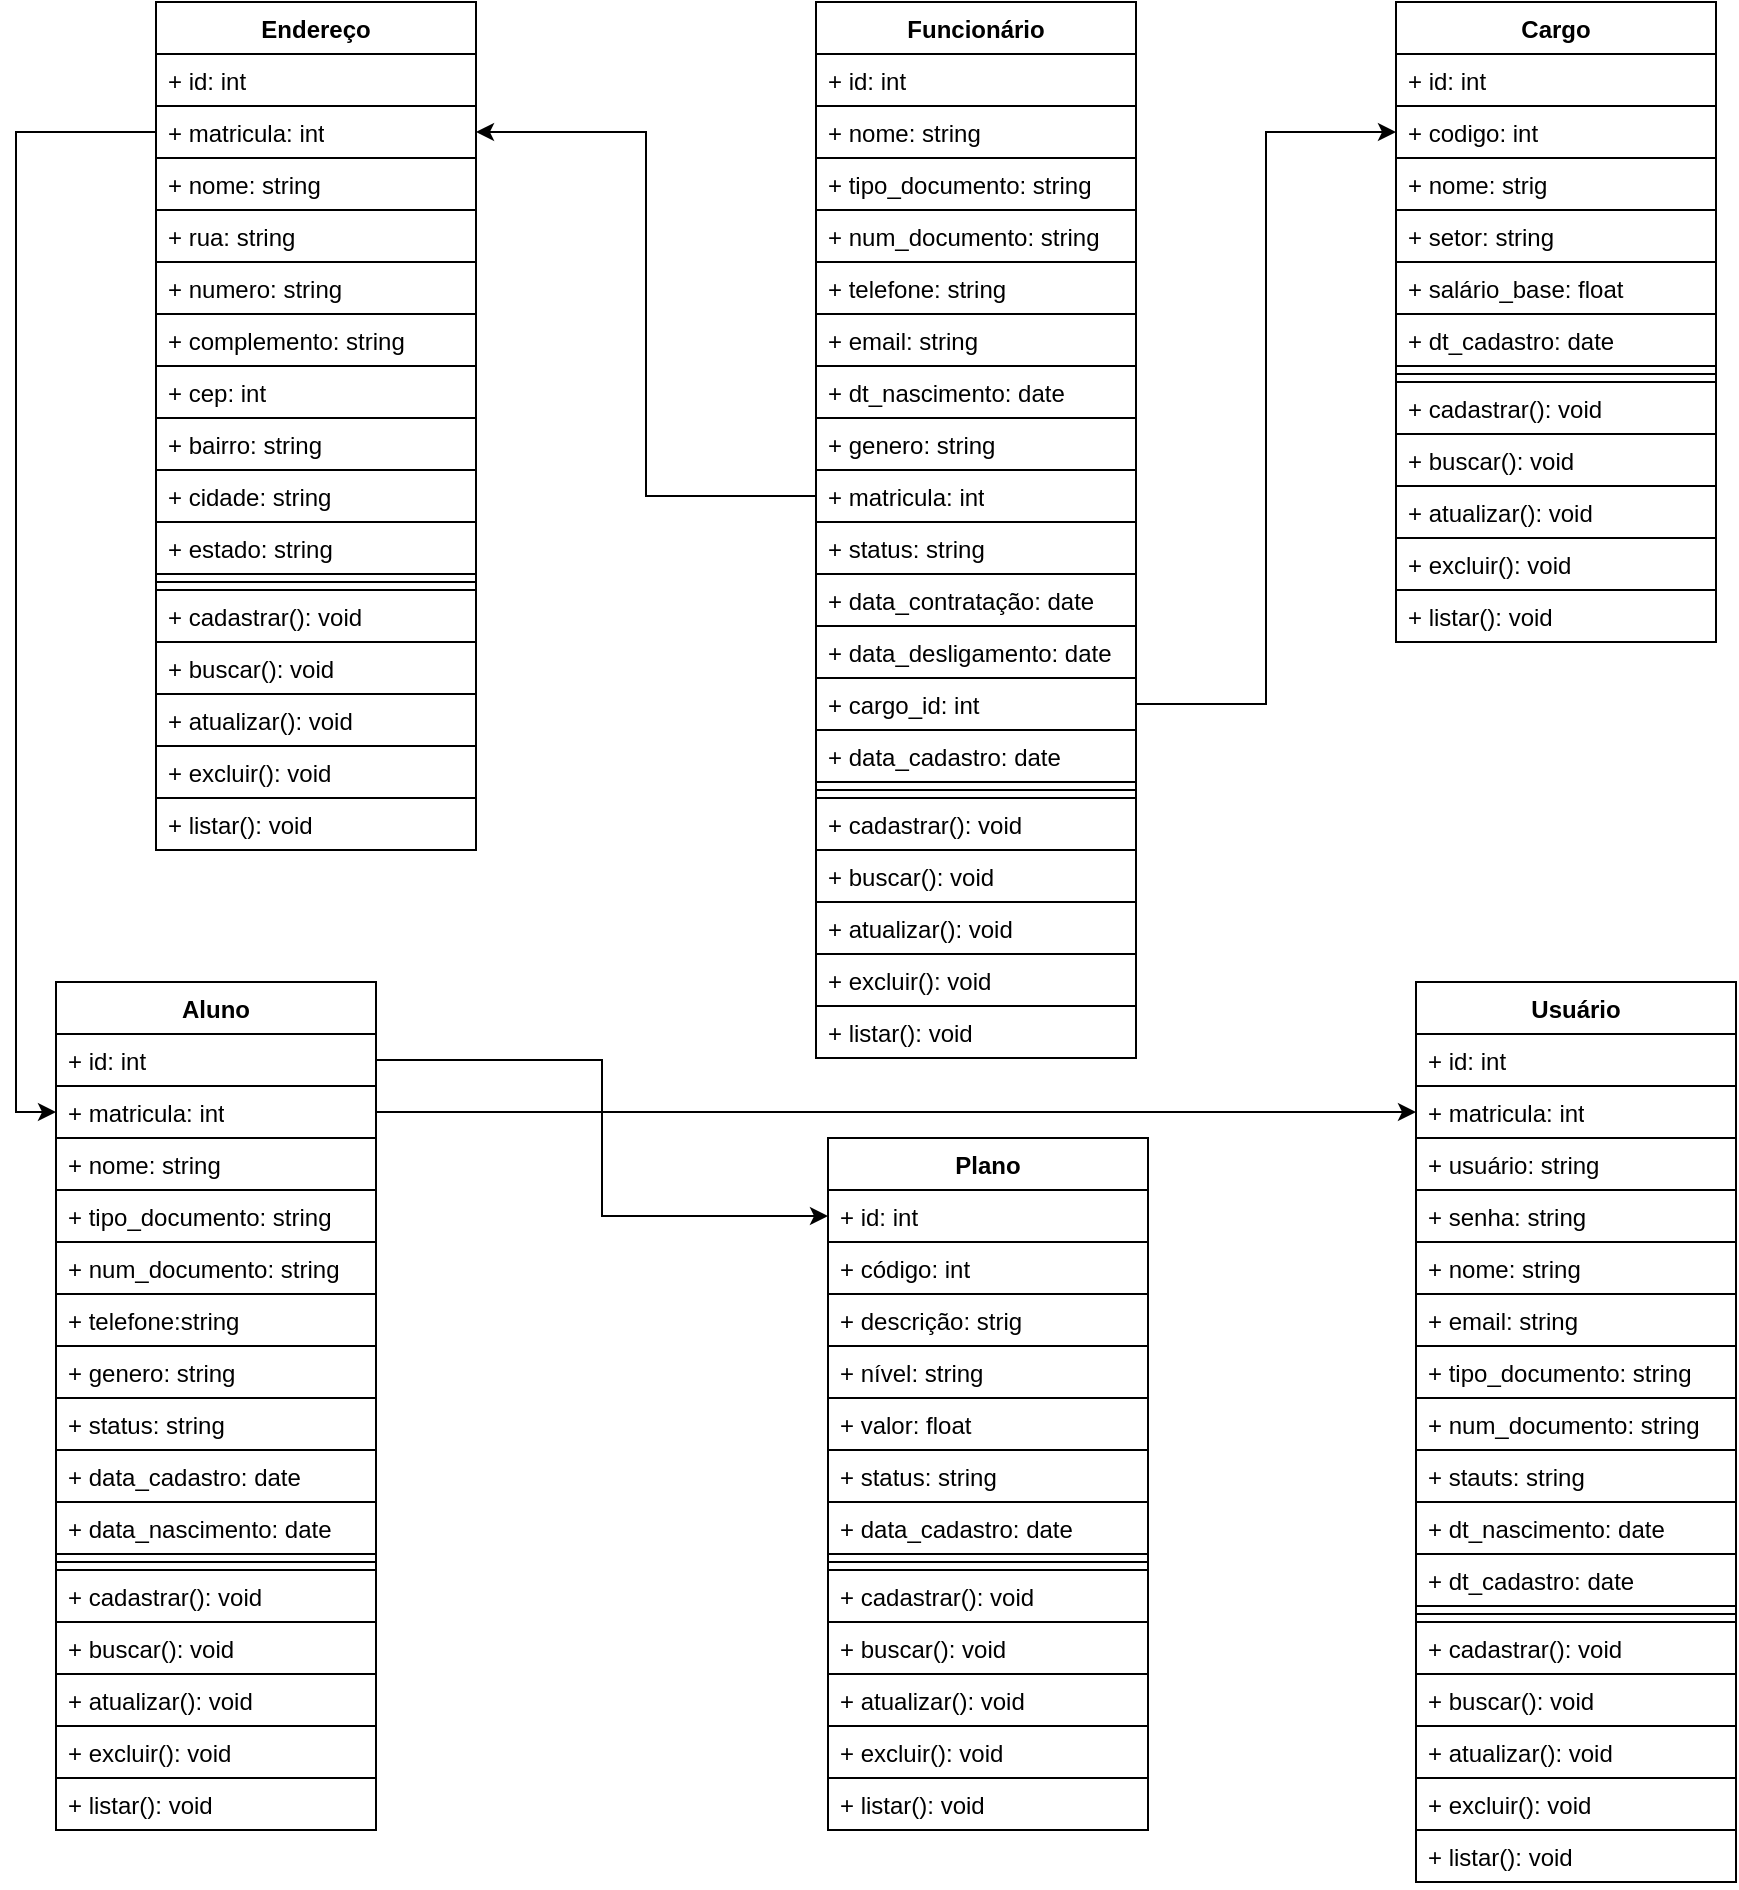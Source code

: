 <mxfile version="22.1.2" type="device">
  <diagram name="Logico_Diagrama_Classes" id="h_EO6lQ4aWM2KNTNnL64">
    <mxGraphModel dx="2166" dy="1335" grid="1" gridSize="10" guides="1" tooltips="1" connect="1" arrows="1" fold="1" page="1" pageScale="1" pageWidth="1169" pageHeight="827" math="0" shadow="0">
      <root>
        <mxCell id="0" />
        <mxCell id="1" parent="0" />
        <mxCell id="narR6OP9KWRPpqz_mRiI-4" value="Aluno" style="swimlane;fontStyle=1;align=center;verticalAlign=top;childLayout=stackLayout;horizontal=1;startSize=26;horizontalStack=0;resizeParent=1;resizeParentMax=0;resizeLast=0;collapsible=1;marginBottom=0;whiteSpace=wrap;html=1;fillColor=#FFFFFF;strokeColor=#000000;fontColor=#000000;" parent="1" vertex="1">
          <mxGeometry x="-1050" y="-310" width="160" height="424" as="geometry">
            <mxRectangle x="40" y="30" width="90" height="30" as="alternateBounds" />
          </mxGeometry>
        </mxCell>
        <mxCell id="narR6OP9KWRPpqz_mRiI-5" value="+ id: int" style="text;strokeColor=#000000;fillColor=#FFFFFF;align=left;verticalAlign=top;spacingLeft=4;spacingRight=4;overflow=hidden;rotatable=0;points=[[0,0.5],[1,0.5]];portConstraint=eastwest;whiteSpace=wrap;html=1;fontColor=#000000;" parent="narR6OP9KWRPpqz_mRiI-4" vertex="1">
          <mxGeometry y="26" width="160" height="26" as="geometry" />
        </mxCell>
        <mxCell id="narR6OP9KWRPpqz_mRiI-6" value="+ matricula: int" style="text;strokeColor=#000000;fillColor=#FFFFFF;align=left;verticalAlign=top;spacingLeft=4;spacingRight=4;overflow=hidden;rotatable=0;points=[[0,0.5],[1,0.5]];portConstraint=eastwest;whiteSpace=wrap;html=1;fontColor=#000000;" parent="narR6OP9KWRPpqz_mRiI-4" vertex="1">
          <mxGeometry y="52" width="160" height="26" as="geometry" />
        </mxCell>
        <mxCell id="lQcT6PL3CS0_jK4PN3qE-7" value="+ nome: string" style="text;strokeColor=#000000;fillColor=#FFFFFF;align=left;verticalAlign=top;spacingLeft=4;spacingRight=4;overflow=hidden;rotatable=0;points=[[0,0.5],[1,0.5]];portConstraint=eastwest;whiteSpace=wrap;html=1;fontColor=#000000;" parent="narR6OP9KWRPpqz_mRiI-4" vertex="1">
          <mxGeometry y="78" width="160" height="26" as="geometry" />
        </mxCell>
        <mxCell id="lQcT6PL3CS0_jK4PN3qE-8" value="+ tipo_documento: string" style="text;strokeColor=#000000;fillColor=#FFFFFF;align=left;verticalAlign=top;spacingLeft=4;spacingRight=4;overflow=hidden;rotatable=0;points=[[0,0.5],[1,0.5]];portConstraint=eastwest;whiteSpace=wrap;html=1;fontColor=#000000;" parent="narR6OP9KWRPpqz_mRiI-4" vertex="1">
          <mxGeometry y="104" width="160" height="26" as="geometry" />
        </mxCell>
        <mxCell id="lQcT6PL3CS0_jK4PN3qE-9" value="+ num_documento: string" style="text;strokeColor=#000000;fillColor=#FFFFFF;align=left;verticalAlign=top;spacingLeft=4;spacingRight=4;overflow=hidden;rotatable=0;points=[[0,0.5],[1,0.5]];portConstraint=eastwest;whiteSpace=wrap;html=1;fontColor=#000000;" parent="narR6OP9KWRPpqz_mRiI-4" vertex="1">
          <mxGeometry y="130" width="160" height="26" as="geometry" />
        </mxCell>
        <mxCell id="narR6OP9KWRPpqz_mRiI-7" value="+ telefone:string" style="text;strokeColor=#000000;fillColor=#FFFFFF;align=left;verticalAlign=top;spacingLeft=4;spacingRight=4;overflow=hidden;rotatable=0;points=[[0,0.5],[1,0.5]];portConstraint=eastwest;whiteSpace=wrap;html=1;fontColor=#000000;" parent="narR6OP9KWRPpqz_mRiI-4" vertex="1">
          <mxGeometry y="156" width="160" height="26" as="geometry" />
        </mxCell>
        <mxCell id="lQcT6PL3CS0_jK4PN3qE-10" value="+ genero: string" style="text;strokeColor=#000000;fillColor=#FFFFFF;align=left;verticalAlign=top;spacingLeft=4;spacingRight=4;overflow=hidden;rotatable=0;points=[[0,0.5],[1,0.5]];portConstraint=eastwest;whiteSpace=wrap;html=1;fontColor=#000000;" parent="narR6OP9KWRPpqz_mRiI-4" vertex="1">
          <mxGeometry y="182" width="160" height="26" as="geometry" />
        </mxCell>
        <mxCell id="lQcT6PL3CS0_jK4PN3qE-11" value="+ status: string" style="text;strokeColor=#000000;fillColor=#FFFFFF;align=left;verticalAlign=top;spacingLeft=4;spacingRight=4;overflow=hidden;rotatable=0;points=[[0,0.5],[1,0.5]];portConstraint=eastwest;whiteSpace=wrap;html=1;fontColor=#000000;" parent="narR6OP9KWRPpqz_mRiI-4" vertex="1">
          <mxGeometry y="208" width="160" height="26" as="geometry" />
        </mxCell>
        <mxCell id="narR6OP9KWRPpqz_mRiI-8" value="+ data_cadastro: date" style="text;strokeColor=#000000;fillColor=#FFFFFF;align=left;verticalAlign=top;spacingLeft=4;spacingRight=4;overflow=hidden;rotatable=0;points=[[0,0.5],[1,0.5]];portConstraint=eastwest;whiteSpace=wrap;html=1;fontColor=#000000;" parent="narR6OP9KWRPpqz_mRiI-4" vertex="1">
          <mxGeometry y="234" width="160" height="26" as="geometry" />
        </mxCell>
        <mxCell id="lQcT6PL3CS0_jK4PN3qE-12" value="+ data_nascimento: date" style="text;strokeColor=#000000;fillColor=#FFFFFF;align=left;verticalAlign=top;spacingLeft=4;spacingRight=4;overflow=hidden;rotatable=0;points=[[0,0.5],[1,0.5]];portConstraint=eastwest;whiteSpace=wrap;html=1;fontColor=#000000;" parent="narR6OP9KWRPpqz_mRiI-4" vertex="1">
          <mxGeometry y="260" width="160" height="26" as="geometry" />
        </mxCell>
        <mxCell id="narR6OP9KWRPpqz_mRiI-11" value="" style="line;strokeWidth=1;fillColor=#FFFFFF;align=left;verticalAlign=middle;spacingTop=-1;spacingLeft=3;spacingRight=3;rotatable=0;labelPosition=right;points=[];portConstraint=eastwest;strokeColor=#000000;fontColor=#000000;" parent="narR6OP9KWRPpqz_mRiI-4" vertex="1">
          <mxGeometry y="286" width="160" height="8" as="geometry" />
        </mxCell>
        <mxCell id="narR6OP9KWRPpqz_mRiI-12" value="+ cadastrar(): void" style="text;strokeColor=#000000;fillColor=#FFFFFF;align=left;verticalAlign=top;spacingLeft=4;spacingRight=4;overflow=hidden;rotatable=0;points=[[0,0.5],[1,0.5]];portConstraint=eastwest;whiteSpace=wrap;html=1;fontColor=#000000;" parent="narR6OP9KWRPpqz_mRiI-4" vertex="1">
          <mxGeometry y="294" width="160" height="26" as="geometry" />
        </mxCell>
        <mxCell id="narR6OP9KWRPpqz_mRiI-13" value="+ buscar(): void" style="text;strokeColor=#000000;fillColor=#FFFFFF;align=left;verticalAlign=top;spacingLeft=4;spacingRight=4;overflow=hidden;rotatable=0;points=[[0,0.5],[1,0.5]];portConstraint=eastwest;whiteSpace=wrap;html=1;fontColor=#000000;" parent="narR6OP9KWRPpqz_mRiI-4" vertex="1">
          <mxGeometry y="320" width="160" height="26" as="geometry" />
        </mxCell>
        <mxCell id="narR6OP9KWRPpqz_mRiI-14" value="+ atualizar(): void" style="text;strokeColor=#000000;fillColor=#FFFFFF;align=left;verticalAlign=top;spacingLeft=4;spacingRight=4;overflow=hidden;rotatable=0;points=[[0,0.5],[1,0.5]];portConstraint=eastwest;whiteSpace=wrap;html=1;fontColor=#000000;" parent="narR6OP9KWRPpqz_mRiI-4" vertex="1">
          <mxGeometry y="346" width="160" height="26" as="geometry" />
        </mxCell>
        <mxCell id="narR6OP9KWRPpqz_mRiI-15" value="+ excluir(): void" style="text;strokeColor=#000000;fillColor=#FFFFFF;align=left;verticalAlign=top;spacingLeft=4;spacingRight=4;overflow=hidden;rotatable=0;points=[[0,0.5],[1,0.5]];portConstraint=eastwest;whiteSpace=wrap;html=1;fontColor=#000000;" parent="narR6OP9KWRPpqz_mRiI-4" vertex="1">
          <mxGeometry y="372" width="160" height="26" as="geometry" />
        </mxCell>
        <mxCell id="narR6OP9KWRPpqz_mRiI-16" value="+ listar(): void" style="text;strokeColor=#000000;fillColor=#FFFFFF;align=left;verticalAlign=top;spacingLeft=4;spacingRight=4;overflow=hidden;rotatable=0;points=[[0,0.5],[1,0.5]];portConstraint=eastwest;whiteSpace=wrap;html=1;fontColor=#000000;" parent="narR6OP9KWRPpqz_mRiI-4" vertex="1">
          <mxGeometry y="398" width="160" height="26" as="geometry" />
        </mxCell>
        <mxCell id="narR6OP9KWRPpqz_mRiI-17" value="Funcionário" style="swimlane;fontStyle=1;align=center;verticalAlign=top;childLayout=stackLayout;horizontal=1;startSize=26;horizontalStack=0;resizeParent=1;resizeParentMax=0;resizeLast=0;collapsible=1;marginBottom=0;whiteSpace=wrap;html=1;fillColor=#FFFFFF;strokeColor=#000000;fontColor=#000000;" parent="1" vertex="1">
          <mxGeometry x="-670" y="-800" width="160" height="528" as="geometry">
            <mxRectangle x="40" y="30" width="90" height="30" as="alternateBounds" />
          </mxGeometry>
        </mxCell>
        <mxCell id="narR6OP9KWRPpqz_mRiI-18" value="+ id: int" style="text;strokeColor=#000000;fillColor=#FFFFFF;align=left;verticalAlign=top;spacingLeft=4;spacingRight=4;overflow=hidden;rotatable=0;points=[[0,0.5],[1,0.5]];portConstraint=eastwest;whiteSpace=wrap;html=1;fontColor=#000000;" parent="narR6OP9KWRPpqz_mRiI-17" vertex="1">
          <mxGeometry y="26" width="160" height="26" as="geometry" />
        </mxCell>
        <mxCell id="lQcT6PL3CS0_jK4PN3qE-15" value="+ nome: string" style="text;strokeColor=#000000;fillColor=#FFFFFF;align=left;verticalAlign=top;spacingLeft=4;spacingRight=4;overflow=hidden;rotatable=0;points=[[0,0.5],[1,0.5]];portConstraint=eastwest;whiteSpace=wrap;html=1;fontColor=#000000;" parent="narR6OP9KWRPpqz_mRiI-17" vertex="1">
          <mxGeometry y="52" width="160" height="26" as="geometry" />
        </mxCell>
        <mxCell id="lQcT6PL3CS0_jK4PN3qE-17" value="+ tipo_documento: string" style="text;strokeColor=#000000;fillColor=#FFFFFF;align=left;verticalAlign=top;spacingLeft=4;spacingRight=4;overflow=hidden;rotatable=0;points=[[0,0.5],[1,0.5]];portConstraint=eastwest;whiteSpace=wrap;html=1;fontColor=#000000;" parent="narR6OP9KWRPpqz_mRiI-17" vertex="1">
          <mxGeometry y="78" width="160" height="26" as="geometry" />
        </mxCell>
        <mxCell id="lQcT6PL3CS0_jK4PN3qE-18" value="+ num_documento: string" style="text;strokeColor=#000000;fillColor=#FFFFFF;align=left;verticalAlign=top;spacingLeft=4;spacingRight=4;overflow=hidden;rotatable=0;points=[[0,0.5],[1,0.5]];portConstraint=eastwest;whiteSpace=wrap;html=1;fontColor=#000000;" parent="narR6OP9KWRPpqz_mRiI-17" vertex="1">
          <mxGeometry y="104" width="160" height="26" as="geometry" />
        </mxCell>
        <mxCell id="lQcT6PL3CS0_jK4PN3qE-16" value="+ telefone: string" style="text;strokeColor=#000000;fillColor=#FFFFFF;align=left;verticalAlign=top;spacingLeft=4;spacingRight=4;overflow=hidden;rotatable=0;points=[[0,0.5],[1,0.5]];portConstraint=eastwest;whiteSpace=wrap;html=1;fontColor=#000000;" parent="narR6OP9KWRPpqz_mRiI-17" vertex="1">
          <mxGeometry y="130" width="160" height="26" as="geometry" />
        </mxCell>
        <mxCell id="lQcT6PL3CS0_jK4PN3qE-19" value="+ email: string" style="text;strokeColor=#000000;fillColor=#FFFFFF;align=left;verticalAlign=top;spacingLeft=4;spacingRight=4;overflow=hidden;rotatable=0;points=[[0,0.5],[1,0.5]];portConstraint=eastwest;whiteSpace=wrap;html=1;fontColor=#000000;" parent="narR6OP9KWRPpqz_mRiI-17" vertex="1">
          <mxGeometry y="156" width="160" height="26" as="geometry" />
        </mxCell>
        <mxCell id="lQcT6PL3CS0_jK4PN3qE-20" value="+ dt_nascimento: date" style="text;strokeColor=#000000;fillColor=#FFFFFF;align=left;verticalAlign=top;spacingLeft=4;spacingRight=4;overflow=hidden;rotatable=0;points=[[0,0.5],[1,0.5]];portConstraint=eastwest;whiteSpace=wrap;html=1;fontColor=#000000;" parent="narR6OP9KWRPpqz_mRiI-17" vertex="1">
          <mxGeometry y="182" width="160" height="26" as="geometry" />
        </mxCell>
        <mxCell id="narR6OP9KWRPpqz_mRiI-19" value="+ genero: string" style="text;strokeColor=#000000;fillColor=#FFFFFF;align=left;verticalAlign=top;spacingLeft=4;spacingRight=4;overflow=hidden;rotatable=0;points=[[0,0.5],[1,0.5]];portConstraint=eastwest;whiteSpace=wrap;html=1;fontColor=#000000;" parent="narR6OP9KWRPpqz_mRiI-17" vertex="1">
          <mxGeometry y="208" width="160" height="26" as="geometry" />
        </mxCell>
        <mxCell id="lQcT6PL3CS0_jK4PN3qE-21" value="+ matricula: int" style="text;strokeColor=#000000;fillColor=#FFFFFF;align=left;verticalAlign=top;spacingLeft=4;spacingRight=4;overflow=hidden;rotatable=0;points=[[0,0.5],[1,0.5]];portConstraint=eastwest;whiteSpace=wrap;html=1;fontColor=#000000;" parent="narR6OP9KWRPpqz_mRiI-17" vertex="1">
          <mxGeometry y="234" width="160" height="26" as="geometry" />
        </mxCell>
        <mxCell id="narR6OP9KWRPpqz_mRiI-20" value="+ status: string" style="text;strokeColor=#000000;fillColor=#FFFFFF;align=left;verticalAlign=top;spacingLeft=4;spacingRight=4;overflow=hidden;rotatable=0;points=[[0,0.5],[1,0.5]];portConstraint=eastwest;whiteSpace=wrap;html=1;fontColor=#000000;" parent="narR6OP9KWRPpqz_mRiI-17" vertex="1">
          <mxGeometry y="260" width="160" height="26" as="geometry" />
        </mxCell>
        <mxCell id="narR6OP9KWRPpqz_mRiI-21" value="+ data_contratação: date" style="text;strokeColor=#000000;fillColor=#FFFFFF;align=left;verticalAlign=top;spacingLeft=4;spacingRight=4;overflow=hidden;rotatable=0;points=[[0,0.5],[1,0.5]];portConstraint=eastwest;whiteSpace=wrap;html=1;fontColor=#000000;" parent="narR6OP9KWRPpqz_mRiI-17" vertex="1">
          <mxGeometry y="286" width="160" height="26" as="geometry" />
        </mxCell>
        <mxCell id="narR6OP9KWRPpqz_mRiI-22" value="+ data_desligamento: date" style="text;strokeColor=#000000;fillColor=#FFFFFF;align=left;verticalAlign=top;spacingLeft=4;spacingRight=4;overflow=hidden;rotatable=0;points=[[0,0.5],[1,0.5]];portConstraint=eastwest;whiteSpace=wrap;html=1;fontColor=#000000;" parent="narR6OP9KWRPpqz_mRiI-17" vertex="1">
          <mxGeometry y="312" width="160" height="26" as="geometry" />
        </mxCell>
        <mxCell id="lQcT6PL3CS0_jK4PN3qE-22" value="+ cargo_id: int" style="text;strokeColor=#000000;fillColor=#FFFFFF;align=left;verticalAlign=top;spacingLeft=4;spacingRight=4;overflow=hidden;rotatable=0;points=[[0,0.5],[1,0.5]];portConstraint=eastwest;whiteSpace=wrap;html=1;fontColor=#000000;" parent="narR6OP9KWRPpqz_mRiI-17" vertex="1">
          <mxGeometry y="338" width="160" height="26" as="geometry" />
        </mxCell>
        <mxCell id="narR6OP9KWRPpqz_mRiI-23" value="+ data_cadastro: date" style="text;strokeColor=#000000;fillColor=#FFFFFF;align=left;verticalAlign=top;spacingLeft=4;spacingRight=4;overflow=hidden;rotatable=0;points=[[0,0.5],[1,0.5]];portConstraint=eastwest;whiteSpace=wrap;html=1;fontColor=#000000;" parent="narR6OP9KWRPpqz_mRiI-17" vertex="1">
          <mxGeometry y="364" width="160" height="26" as="geometry" />
        </mxCell>
        <mxCell id="narR6OP9KWRPpqz_mRiI-24" value="" style="line;strokeWidth=1;fillColor=#FFFFFF;align=left;verticalAlign=middle;spacingTop=-1;spacingLeft=3;spacingRight=3;rotatable=0;labelPosition=right;points=[];portConstraint=eastwest;strokeColor=#000000;fontColor=#000000;" parent="narR6OP9KWRPpqz_mRiI-17" vertex="1">
          <mxGeometry y="390" width="160" height="8" as="geometry" />
        </mxCell>
        <mxCell id="narR6OP9KWRPpqz_mRiI-25" value="+ cadastrar(): void" style="text;strokeColor=#000000;fillColor=#FFFFFF;align=left;verticalAlign=top;spacingLeft=4;spacingRight=4;overflow=hidden;rotatable=0;points=[[0,0.5],[1,0.5]];portConstraint=eastwest;whiteSpace=wrap;html=1;fontColor=#000000;" parent="narR6OP9KWRPpqz_mRiI-17" vertex="1">
          <mxGeometry y="398" width="160" height="26" as="geometry" />
        </mxCell>
        <mxCell id="narR6OP9KWRPpqz_mRiI-26" value="+ buscar(): void" style="text;strokeColor=#000000;fillColor=#FFFFFF;align=left;verticalAlign=top;spacingLeft=4;spacingRight=4;overflow=hidden;rotatable=0;points=[[0,0.5],[1,0.5]];portConstraint=eastwest;whiteSpace=wrap;html=1;fontColor=#000000;" parent="narR6OP9KWRPpqz_mRiI-17" vertex="1">
          <mxGeometry y="424" width="160" height="26" as="geometry" />
        </mxCell>
        <mxCell id="narR6OP9KWRPpqz_mRiI-27" value="+ atualizar(): void" style="text;strokeColor=#000000;fillColor=#FFFFFF;align=left;verticalAlign=top;spacingLeft=4;spacingRight=4;overflow=hidden;rotatable=0;points=[[0,0.5],[1,0.5]];portConstraint=eastwest;whiteSpace=wrap;html=1;fontColor=#000000;" parent="narR6OP9KWRPpqz_mRiI-17" vertex="1">
          <mxGeometry y="450" width="160" height="26" as="geometry" />
        </mxCell>
        <mxCell id="narR6OP9KWRPpqz_mRiI-28" value="+ excluir(): void" style="text;strokeColor=#000000;fillColor=#FFFFFF;align=left;verticalAlign=top;spacingLeft=4;spacingRight=4;overflow=hidden;rotatable=0;points=[[0,0.5],[1,0.5]];portConstraint=eastwest;whiteSpace=wrap;html=1;fontColor=#000000;" parent="narR6OP9KWRPpqz_mRiI-17" vertex="1">
          <mxGeometry y="476" width="160" height="26" as="geometry" />
        </mxCell>
        <mxCell id="narR6OP9KWRPpqz_mRiI-29" value="+ listar(): void" style="text;strokeColor=#000000;fillColor=#FFFFFF;align=left;verticalAlign=top;spacingLeft=4;spacingRight=4;overflow=hidden;rotatable=0;points=[[0,0.5],[1,0.5]];portConstraint=eastwest;whiteSpace=wrap;html=1;fontColor=#000000;" parent="narR6OP9KWRPpqz_mRiI-17" vertex="1">
          <mxGeometry y="502" width="160" height="26" as="geometry" />
        </mxCell>
        <mxCell id="narR6OP9KWRPpqz_mRiI-30" value="Usuário" style="swimlane;fontStyle=1;align=center;verticalAlign=top;childLayout=stackLayout;horizontal=1;startSize=26;horizontalStack=0;resizeParent=1;resizeParentMax=0;resizeLast=0;collapsible=1;marginBottom=0;whiteSpace=wrap;html=1;fillColor=#FFFFFF;strokeColor=#000000;fontColor=#000000;" parent="1" vertex="1">
          <mxGeometry x="-370" y="-310" width="160" height="450" as="geometry">
            <mxRectangle x="40" y="30" width="90" height="30" as="alternateBounds" />
          </mxGeometry>
        </mxCell>
        <mxCell id="narR6OP9KWRPpqz_mRiI-31" value="+ id: int" style="text;strokeColor=#000000;fillColor=#FFFFFF;align=left;verticalAlign=top;spacingLeft=4;spacingRight=4;overflow=hidden;rotatable=0;points=[[0,0.5],[1,0.5]];portConstraint=eastwest;whiteSpace=wrap;html=1;fontColor=#000000;" parent="narR6OP9KWRPpqz_mRiI-30" vertex="1">
          <mxGeometry y="26" width="160" height="26" as="geometry" />
        </mxCell>
        <mxCell id="lQcT6PL3CS0_jK4PN3qE-23" value="+ matricula: int" style="text;strokeColor=#000000;fillColor=#FFFFFF;align=left;verticalAlign=top;spacingLeft=4;spacingRight=4;overflow=hidden;rotatable=0;points=[[0,0.5],[1,0.5]];portConstraint=eastwest;whiteSpace=wrap;html=1;fontColor=#000000;" parent="narR6OP9KWRPpqz_mRiI-30" vertex="1">
          <mxGeometry y="52" width="160" height="26" as="geometry" />
        </mxCell>
        <mxCell id="narR6OP9KWRPpqz_mRiI-32" value="+ usuário: string" style="text;strokeColor=#000000;fillColor=#FFFFFF;align=left;verticalAlign=top;spacingLeft=4;spacingRight=4;overflow=hidden;rotatable=0;points=[[0,0.5],[1,0.5]];portConstraint=eastwest;whiteSpace=wrap;html=1;fontColor=#000000;" parent="narR6OP9KWRPpqz_mRiI-30" vertex="1">
          <mxGeometry y="78" width="160" height="26" as="geometry" />
        </mxCell>
        <mxCell id="narR6OP9KWRPpqz_mRiI-33" value="+ senha: string" style="text;strokeColor=#000000;fillColor=#FFFFFF;align=left;verticalAlign=top;spacingLeft=4;spacingRight=4;overflow=hidden;rotatable=0;points=[[0,0.5],[1,0.5]];portConstraint=eastwest;whiteSpace=wrap;html=1;fontColor=#000000;" parent="narR6OP9KWRPpqz_mRiI-30" vertex="1">
          <mxGeometry y="104" width="160" height="26" as="geometry" />
        </mxCell>
        <mxCell id="lQcT6PL3CS0_jK4PN3qE-24" value="+ nome: string" style="text;strokeColor=#000000;fillColor=#FFFFFF;align=left;verticalAlign=top;spacingLeft=4;spacingRight=4;overflow=hidden;rotatable=0;points=[[0,0.5],[1,0.5]];portConstraint=eastwest;whiteSpace=wrap;html=1;fontColor=#000000;" parent="narR6OP9KWRPpqz_mRiI-30" vertex="1">
          <mxGeometry y="130" width="160" height="26" as="geometry" />
        </mxCell>
        <mxCell id="narR6OP9KWRPpqz_mRiI-34" value="+ email: string" style="text;strokeColor=#000000;fillColor=#FFFFFF;align=left;verticalAlign=top;spacingLeft=4;spacingRight=4;overflow=hidden;rotatable=0;points=[[0,0.5],[1,0.5]];portConstraint=eastwest;whiteSpace=wrap;html=1;fontColor=#000000;" parent="narR6OP9KWRPpqz_mRiI-30" vertex="1">
          <mxGeometry y="156" width="160" height="26" as="geometry" />
        </mxCell>
        <mxCell id="lQcT6PL3CS0_jK4PN3qE-26" value="+ tipo_documento: string" style="text;strokeColor=#000000;fillColor=#FFFFFF;align=left;verticalAlign=top;spacingLeft=4;spacingRight=4;overflow=hidden;rotatable=0;points=[[0,0.5],[1,0.5]];portConstraint=eastwest;whiteSpace=wrap;html=1;fontColor=#000000;" parent="narR6OP9KWRPpqz_mRiI-30" vertex="1">
          <mxGeometry y="182" width="160" height="26" as="geometry" />
        </mxCell>
        <mxCell id="lQcT6PL3CS0_jK4PN3qE-25" value="+ num_documento: string" style="text;strokeColor=#000000;fillColor=#FFFFFF;align=left;verticalAlign=top;spacingLeft=4;spacingRight=4;overflow=hidden;rotatable=0;points=[[0,0.5],[1,0.5]];portConstraint=eastwest;whiteSpace=wrap;html=1;fontColor=#000000;" parent="narR6OP9KWRPpqz_mRiI-30" vertex="1">
          <mxGeometry y="208" width="160" height="26" as="geometry" />
        </mxCell>
        <mxCell id="narR6OP9KWRPpqz_mRiI-35" value="+ stauts: string" style="text;strokeColor=#000000;fillColor=#FFFFFF;align=left;verticalAlign=top;spacingLeft=4;spacingRight=4;overflow=hidden;rotatable=0;points=[[0,0.5],[1,0.5]];portConstraint=eastwest;whiteSpace=wrap;html=1;fontColor=#000000;" parent="narR6OP9KWRPpqz_mRiI-30" vertex="1">
          <mxGeometry y="234" width="160" height="26" as="geometry" />
        </mxCell>
        <mxCell id="narR6OP9KWRPpqz_mRiI-36" value="+ dt_nascimento: date" style="text;strokeColor=#000000;fillColor=#FFFFFF;align=left;verticalAlign=top;spacingLeft=4;spacingRight=4;overflow=hidden;rotatable=0;points=[[0,0.5],[1,0.5]];portConstraint=eastwest;whiteSpace=wrap;html=1;fontColor=#000000;" parent="narR6OP9KWRPpqz_mRiI-30" vertex="1">
          <mxGeometry y="260" width="160" height="26" as="geometry" />
        </mxCell>
        <mxCell id="lQcT6PL3CS0_jK4PN3qE-27" value="+ dt_cadastro: date" style="text;strokeColor=#000000;fillColor=#FFFFFF;align=left;verticalAlign=top;spacingLeft=4;spacingRight=4;overflow=hidden;rotatable=0;points=[[0,0.5],[1,0.5]];portConstraint=eastwest;whiteSpace=wrap;html=1;fontColor=#000000;" parent="narR6OP9KWRPpqz_mRiI-30" vertex="1">
          <mxGeometry y="286" width="160" height="26" as="geometry" />
        </mxCell>
        <mxCell id="narR6OP9KWRPpqz_mRiI-37" value="" style="line;strokeWidth=1;fillColor=#FFFFFF;align=left;verticalAlign=middle;spacingTop=-1;spacingLeft=3;spacingRight=3;rotatable=0;labelPosition=right;points=[];portConstraint=eastwest;strokeColor=#000000;fontColor=#000000;" parent="narR6OP9KWRPpqz_mRiI-30" vertex="1">
          <mxGeometry y="312" width="160" height="8" as="geometry" />
        </mxCell>
        <mxCell id="narR6OP9KWRPpqz_mRiI-38" value="+ cadastrar(): void" style="text;strokeColor=#000000;fillColor=#FFFFFF;align=left;verticalAlign=top;spacingLeft=4;spacingRight=4;overflow=hidden;rotatable=0;points=[[0,0.5],[1,0.5]];portConstraint=eastwest;whiteSpace=wrap;html=1;fontColor=#000000;" parent="narR6OP9KWRPpqz_mRiI-30" vertex="1">
          <mxGeometry y="320" width="160" height="26" as="geometry" />
        </mxCell>
        <mxCell id="narR6OP9KWRPpqz_mRiI-39" value="+ buscar(): void" style="text;strokeColor=#000000;fillColor=#FFFFFF;align=left;verticalAlign=top;spacingLeft=4;spacingRight=4;overflow=hidden;rotatable=0;points=[[0,0.5],[1,0.5]];portConstraint=eastwest;whiteSpace=wrap;html=1;fontColor=#000000;" parent="narR6OP9KWRPpqz_mRiI-30" vertex="1">
          <mxGeometry y="346" width="160" height="26" as="geometry" />
        </mxCell>
        <mxCell id="narR6OP9KWRPpqz_mRiI-40" value="+ atualizar(): void" style="text;strokeColor=#000000;fillColor=#FFFFFF;align=left;verticalAlign=top;spacingLeft=4;spacingRight=4;overflow=hidden;rotatable=0;points=[[0,0.5],[1,0.5]];portConstraint=eastwest;whiteSpace=wrap;html=1;fontColor=#000000;" parent="narR6OP9KWRPpqz_mRiI-30" vertex="1">
          <mxGeometry y="372" width="160" height="26" as="geometry" />
        </mxCell>
        <mxCell id="narR6OP9KWRPpqz_mRiI-41" value="+ excluir(): void" style="text;strokeColor=#000000;fillColor=#FFFFFF;align=left;verticalAlign=top;spacingLeft=4;spacingRight=4;overflow=hidden;rotatable=0;points=[[0,0.5],[1,0.5]];portConstraint=eastwest;whiteSpace=wrap;html=1;fontColor=#000000;" parent="narR6OP9KWRPpqz_mRiI-30" vertex="1">
          <mxGeometry y="398" width="160" height="26" as="geometry" />
        </mxCell>
        <mxCell id="narR6OP9KWRPpqz_mRiI-42" value="+ listar(): void" style="text;strokeColor=#000000;fillColor=#FFFFFF;align=left;verticalAlign=top;spacingLeft=4;spacingRight=4;overflow=hidden;rotatable=0;points=[[0,0.5],[1,0.5]];portConstraint=eastwest;whiteSpace=wrap;html=1;fontColor=#000000;" parent="narR6OP9KWRPpqz_mRiI-30" vertex="1">
          <mxGeometry y="424" width="160" height="26" as="geometry" />
        </mxCell>
        <mxCell id="narR6OP9KWRPpqz_mRiI-43" value="Cargo" style="swimlane;fontStyle=1;align=center;verticalAlign=top;childLayout=stackLayout;horizontal=1;startSize=26;horizontalStack=0;resizeParent=1;resizeParentMax=0;resizeLast=0;collapsible=1;marginBottom=0;whiteSpace=wrap;html=1;fillColor=#FFFFFF;strokeColor=#000000;fontColor=#000000;" parent="1" vertex="1">
          <mxGeometry x="-380" y="-800" width="160" height="320" as="geometry">
            <mxRectangle x="40" y="30" width="90" height="30" as="alternateBounds" />
          </mxGeometry>
        </mxCell>
        <mxCell id="narR6OP9KWRPpqz_mRiI-44" value="+ id: int" style="text;strokeColor=#000000;fillColor=#FFFFFF;align=left;verticalAlign=top;spacingLeft=4;spacingRight=4;overflow=hidden;rotatable=0;points=[[0,0.5],[1,0.5]];portConstraint=eastwest;whiteSpace=wrap;html=1;fontColor=#000000;" parent="narR6OP9KWRPpqz_mRiI-43" vertex="1">
          <mxGeometry y="26" width="160" height="26" as="geometry" />
        </mxCell>
        <mxCell id="narR6OP9KWRPpqz_mRiI-45" value="+ codigo: int" style="text;strokeColor=#000000;fillColor=#FFFFFF;align=left;verticalAlign=top;spacingLeft=4;spacingRight=4;overflow=hidden;rotatable=0;points=[[0,0.5],[1,0.5]];portConstraint=eastwest;whiteSpace=wrap;html=1;fontColor=#000000;" parent="narR6OP9KWRPpqz_mRiI-43" vertex="1">
          <mxGeometry y="52" width="160" height="26" as="geometry" />
        </mxCell>
        <mxCell id="narR6OP9KWRPpqz_mRiI-46" value="+ nome: strig" style="text;strokeColor=#000000;fillColor=#FFFFFF;align=left;verticalAlign=top;spacingLeft=4;spacingRight=4;overflow=hidden;rotatable=0;points=[[0,0.5],[1,0.5]];portConstraint=eastwest;whiteSpace=wrap;html=1;fontColor=#000000;" parent="narR6OP9KWRPpqz_mRiI-43" vertex="1">
          <mxGeometry y="78" width="160" height="26" as="geometry" />
        </mxCell>
        <mxCell id="narR6OP9KWRPpqz_mRiI-47" value="+ setor: string" style="text;strokeColor=#000000;fillColor=#FFFFFF;align=left;verticalAlign=top;spacingLeft=4;spacingRight=4;overflow=hidden;rotatable=0;points=[[0,0.5],[1,0.5]];portConstraint=eastwest;whiteSpace=wrap;html=1;fontColor=#000000;" parent="narR6OP9KWRPpqz_mRiI-43" vertex="1">
          <mxGeometry y="104" width="160" height="26" as="geometry" />
        </mxCell>
        <mxCell id="narR6OP9KWRPpqz_mRiI-48" value="+ salário_base: float" style="text;strokeColor=#000000;fillColor=#FFFFFF;align=left;verticalAlign=top;spacingLeft=4;spacingRight=4;overflow=hidden;rotatable=0;points=[[0,0.5],[1,0.5]];portConstraint=eastwest;whiteSpace=wrap;html=1;fontColor=#000000;" parent="narR6OP9KWRPpqz_mRiI-43" vertex="1">
          <mxGeometry y="130" width="160" height="26" as="geometry" />
        </mxCell>
        <mxCell id="narR6OP9KWRPpqz_mRiI-49" value="+ dt_cadastro: date" style="text;strokeColor=#000000;fillColor=#FFFFFF;align=left;verticalAlign=top;spacingLeft=4;spacingRight=4;overflow=hidden;rotatable=0;points=[[0,0.5],[1,0.5]];portConstraint=eastwest;whiteSpace=wrap;html=1;fontColor=#000000;" parent="narR6OP9KWRPpqz_mRiI-43" vertex="1">
          <mxGeometry y="156" width="160" height="26" as="geometry" />
        </mxCell>
        <mxCell id="narR6OP9KWRPpqz_mRiI-50" value="" style="line;strokeWidth=1;fillColor=#FFFFFF;align=left;verticalAlign=middle;spacingTop=-1;spacingLeft=3;spacingRight=3;rotatable=0;labelPosition=right;points=[];portConstraint=eastwest;strokeColor=#000000;fontColor=#000000;" parent="narR6OP9KWRPpqz_mRiI-43" vertex="1">
          <mxGeometry y="182" width="160" height="8" as="geometry" />
        </mxCell>
        <mxCell id="narR6OP9KWRPpqz_mRiI-51" value="+ cadastrar(): void" style="text;strokeColor=#000000;fillColor=#FFFFFF;align=left;verticalAlign=top;spacingLeft=4;spacingRight=4;overflow=hidden;rotatable=0;points=[[0,0.5],[1,0.5]];portConstraint=eastwest;whiteSpace=wrap;html=1;fontColor=#000000;" parent="narR6OP9KWRPpqz_mRiI-43" vertex="1">
          <mxGeometry y="190" width="160" height="26" as="geometry" />
        </mxCell>
        <mxCell id="narR6OP9KWRPpqz_mRiI-52" value="+ buscar(): void" style="text;strokeColor=#000000;fillColor=#FFFFFF;align=left;verticalAlign=top;spacingLeft=4;spacingRight=4;overflow=hidden;rotatable=0;points=[[0,0.5],[1,0.5]];portConstraint=eastwest;whiteSpace=wrap;html=1;fontColor=#000000;" parent="narR6OP9KWRPpqz_mRiI-43" vertex="1">
          <mxGeometry y="216" width="160" height="26" as="geometry" />
        </mxCell>
        <mxCell id="narR6OP9KWRPpqz_mRiI-53" value="+ atualizar(): void" style="text;strokeColor=#000000;fillColor=#FFFFFF;align=left;verticalAlign=top;spacingLeft=4;spacingRight=4;overflow=hidden;rotatable=0;points=[[0,0.5],[1,0.5]];portConstraint=eastwest;whiteSpace=wrap;html=1;fontColor=#000000;" parent="narR6OP9KWRPpqz_mRiI-43" vertex="1">
          <mxGeometry y="242" width="160" height="26" as="geometry" />
        </mxCell>
        <mxCell id="narR6OP9KWRPpqz_mRiI-54" value="+ excluir(): void" style="text;strokeColor=#000000;fillColor=#FFFFFF;align=left;verticalAlign=top;spacingLeft=4;spacingRight=4;overflow=hidden;rotatable=0;points=[[0,0.5],[1,0.5]];portConstraint=eastwest;whiteSpace=wrap;html=1;fontColor=#000000;" parent="narR6OP9KWRPpqz_mRiI-43" vertex="1">
          <mxGeometry y="268" width="160" height="26" as="geometry" />
        </mxCell>
        <mxCell id="narR6OP9KWRPpqz_mRiI-55" value="+ listar(): void" style="text;strokeColor=#000000;fillColor=#FFFFFF;align=left;verticalAlign=top;spacingLeft=4;spacingRight=4;overflow=hidden;rotatable=0;points=[[0,0.5],[1,0.5]];portConstraint=eastwest;whiteSpace=wrap;html=1;fontColor=#000000;" parent="narR6OP9KWRPpqz_mRiI-43" vertex="1">
          <mxGeometry y="294" width="160" height="26" as="geometry" />
        </mxCell>
        <mxCell id="narR6OP9KWRPpqz_mRiI-57" value="Plano" style="swimlane;fontStyle=1;align=center;verticalAlign=top;childLayout=stackLayout;horizontal=1;startSize=26;horizontalStack=0;resizeParent=1;resizeParentMax=0;resizeLast=0;collapsible=1;marginBottom=0;whiteSpace=wrap;html=1;fillColor=#FFFFFF;strokeColor=#000000;fontColor=#000000;" parent="1" vertex="1">
          <mxGeometry x="-664" y="-232" width="160" height="346" as="geometry">
            <mxRectangle x="40" y="30" width="90" height="30" as="alternateBounds" />
          </mxGeometry>
        </mxCell>
        <mxCell id="narR6OP9KWRPpqz_mRiI-58" value="+ id: int" style="text;strokeColor=#000000;fillColor=#FFFFFF;align=left;verticalAlign=top;spacingLeft=4;spacingRight=4;overflow=hidden;rotatable=0;points=[[0,0.5],[1,0.5]];portConstraint=eastwest;whiteSpace=wrap;html=1;fontColor=#000000;" parent="narR6OP9KWRPpqz_mRiI-57" vertex="1">
          <mxGeometry y="26" width="160" height="26" as="geometry" />
        </mxCell>
        <mxCell id="narR6OP9KWRPpqz_mRiI-59" value="+ código: int" style="text;strokeColor=#000000;fillColor=#FFFFFF;align=left;verticalAlign=top;spacingLeft=4;spacingRight=4;overflow=hidden;rotatable=0;points=[[0,0.5],[1,0.5]];portConstraint=eastwest;whiteSpace=wrap;html=1;fontColor=#000000;" parent="narR6OP9KWRPpqz_mRiI-57" vertex="1">
          <mxGeometry y="52" width="160" height="26" as="geometry" />
        </mxCell>
        <mxCell id="narR6OP9KWRPpqz_mRiI-60" value="+ descrição: strig" style="text;strokeColor=#000000;fillColor=#FFFFFF;align=left;verticalAlign=top;spacingLeft=4;spacingRight=4;overflow=hidden;rotatable=0;points=[[0,0.5],[1,0.5]];portConstraint=eastwest;whiteSpace=wrap;html=1;fontColor=#000000;" parent="narR6OP9KWRPpqz_mRiI-57" vertex="1">
          <mxGeometry y="78" width="160" height="26" as="geometry" />
        </mxCell>
        <mxCell id="narR6OP9KWRPpqz_mRiI-61" value="+ nível: string" style="text;strokeColor=#000000;fillColor=#FFFFFF;align=left;verticalAlign=top;spacingLeft=4;spacingRight=4;overflow=hidden;rotatable=0;points=[[0,0.5],[1,0.5]];portConstraint=eastwest;whiteSpace=wrap;html=1;fontColor=#000000;" parent="narR6OP9KWRPpqz_mRiI-57" vertex="1">
          <mxGeometry y="104" width="160" height="26" as="geometry" />
        </mxCell>
        <mxCell id="narR6OP9KWRPpqz_mRiI-62" value="+ valor: float" style="text;strokeColor=#000000;fillColor=#FFFFFF;align=left;verticalAlign=top;spacingLeft=4;spacingRight=4;overflow=hidden;rotatable=0;points=[[0,0.5],[1,0.5]];portConstraint=eastwest;whiteSpace=wrap;html=1;fontColor=#000000;" parent="narR6OP9KWRPpqz_mRiI-57" vertex="1">
          <mxGeometry y="130" width="160" height="26" as="geometry" />
        </mxCell>
        <mxCell id="narR6OP9KWRPpqz_mRiI-63" value="+ status: string" style="text;strokeColor=#000000;fillColor=#FFFFFF;align=left;verticalAlign=top;spacingLeft=4;spacingRight=4;overflow=hidden;rotatable=0;points=[[0,0.5],[1,0.5]];portConstraint=eastwest;whiteSpace=wrap;html=1;fontColor=#000000;" parent="narR6OP9KWRPpqz_mRiI-57" vertex="1">
          <mxGeometry y="156" width="160" height="26" as="geometry" />
        </mxCell>
        <mxCell id="narR6OP9KWRPpqz_mRiI-86" value="+ data_cadastro: date" style="text;strokeColor=#000000;fillColor=#FFFFFF;align=left;verticalAlign=top;spacingLeft=4;spacingRight=4;overflow=hidden;rotatable=0;points=[[0,0.5],[1,0.5]];portConstraint=eastwest;whiteSpace=wrap;html=1;fontColor=#000000;" parent="narR6OP9KWRPpqz_mRiI-57" vertex="1">
          <mxGeometry y="182" width="160" height="26" as="geometry" />
        </mxCell>
        <mxCell id="narR6OP9KWRPpqz_mRiI-64" value="" style="line;strokeWidth=1;fillColor=#FFFFFF;align=left;verticalAlign=middle;spacingTop=-1;spacingLeft=3;spacingRight=3;rotatable=0;labelPosition=right;points=[];portConstraint=eastwest;strokeColor=#000000;fontColor=#000000;" parent="narR6OP9KWRPpqz_mRiI-57" vertex="1">
          <mxGeometry y="208" width="160" height="8" as="geometry" />
        </mxCell>
        <mxCell id="narR6OP9KWRPpqz_mRiI-65" value="+ cadastrar(): void" style="text;strokeColor=#000000;fillColor=#FFFFFF;align=left;verticalAlign=top;spacingLeft=4;spacingRight=4;overflow=hidden;rotatable=0;points=[[0,0.5],[1,0.5]];portConstraint=eastwest;whiteSpace=wrap;html=1;fontColor=#000000;" parent="narR6OP9KWRPpqz_mRiI-57" vertex="1">
          <mxGeometry y="216" width="160" height="26" as="geometry" />
        </mxCell>
        <mxCell id="narR6OP9KWRPpqz_mRiI-66" value="+ buscar(): void" style="text;strokeColor=#000000;fillColor=#FFFFFF;align=left;verticalAlign=top;spacingLeft=4;spacingRight=4;overflow=hidden;rotatable=0;points=[[0,0.5],[1,0.5]];portConstraint=eastwest;whiteSpace=wrap;html=1;fontColor=#000000;" parent="narR6OP9KWRPpqz_mRiI-57" vertex="1">
          <mxGeometry y="242" width="160" height="26" as="geometry" />
        </mxCell>
        <mxCell id="narR6OP9KWRPpqz_mRiI-67" value="+ atualizar(): void" style="text;strokeColor=#000000;fillColor=#FFFFFF;align=left;verticalAlign=top;spacingLeft=4;spacingRight=4;overflow=hidden;rotatable=0;points=[[0,0.5],[1,0.5]];portConstraint=eastwest;whiteSpace=wrap;html=1;fontColor=#000000;" parent="narR6OP9KWRPpqz_mRiI-57" vertex="1">
          <mxGeometry y="268" width="160" height="26" as="geometry" />
        </mxCell>
        <mxCell id="narR6OP9KWRPpqz_mRiI-68" value="+ excluir(): void" style="text;strokeColor=#000000;fillColor=#FFFFFF;align=left;verticalAlign=top;spacingLeft=4;spacingRight=4;overflow=hidden;rotatable=0;points=[[0,0.5],[1,0.5]];portConstraint=eastwest;whiteSpace=wrap;html=1;fontColor=#000000;" parent="narR6OP9KWRPpqz_mRiI-57" vertex="1">
          <mxGeometry y="294" width="160" height="26" as="geometry" />
        </mxCell>
        <mxCell id="narR6OP9KWRPpqz_mRiI-69" value="+ listar(): void" style="text;strokeColor=#000000;fillColor=#FFFFFF;align=left;verticalAlign=top;spacingLeft=4;spacingRight=4;overflow=hidden;rotatable=0;points=[[0,0.5],[1,0.5]];portConstraint=eastwest;whiteSpace=wrap;html=1;fontColor=#000000;" parent="narR6OP9KWRPpqz_mRiI-57" vertex="1">
          <mxGeometry y="320" width="160" height="26" as="geometry" />
        </mxCell>
        <mxCell id="narR6OP9KWRPpqz_mRiI-70" value="Endereço" style="swimlane;fontStyle=1;align=center;verticalAlign=top;childLayout=stackLayout;horizontal=1;startSize=26;horizontalStack=0;resizeParent=1;resizeParentMax=0;resizeLast=0;collapsible=1;marginBottom=0;whiteSpace=wrap;html=1;fillColor=#FFFFFF;strokeColor=#000000;fontColor=#000000;" parent="1" vertex="1">
          <mxGeometry x="-1000" y="-800" width="160" height="424" as="geometry">
            <mxRectangle x="40" y="30" width="90" height="30" as="alternateBounds" />
          </mxGeometry>
        </mxCell>
        <mxCell id="narR6OP9KWRPpqz_mRiI-71" value="+ id: int" style="text;strokeColor=#000000;fillColor=#FFFFFF;align=left;verticalAlign=top;spacingLeft=4;spacingRight=4;overflow=hidden;rotatable=0;points=[[0,0.5],[1,0.5]];portConstraint=eastwest;whiteSpace=wrap;html=1;fontColor=#000000;" parent="narR6OP9KWRPpqz_mRiI-70" vertex="1">
          <mxGeometry y="26" width="160" height="26" as="geometry" />
        </mxCell>
        <mxCell id="lQcT6PL3CS0_jK4PN3qE-4" value="+ matricula: int" style="text;strokeColor=#000000;fillColor=#FFFFFF;align=left;verticalAlign=top;spacingLeft=4;spacingRight=4;overflow=hidden;rotatable=0;points=[[0,0.5],[1,0.5]];portConstraint=eastwest;whiteSpace=wrap;html=1;fontColor=#000000;" parent="narR6OP9KWRPpqz_mRiI-70" vertex="1">
          <mxGeometry y="52" width="160" height="26" as="geometry" />
        </mxCell>
        <mxCell id="lQcT6PL3CS0_jK4PN3qE-5" value="+ nome: string" style="text;strokeColor=#000000;fillColor=#FFFFFF;align=left;verticalAlign=top;spacingLeft=4;spacingRight=4;overflow=hidden;rotatable=0;points=[[0,0.5],[1,0.5]];portConstraint=eastwest;whiteSpace=wrap;html=1;fontColor=#000000;" parent="narR6OP9KWRPpqz_mRiI-70" vertex="1">
          <mxGeometry y="78" width="160" height="26" as="geometry" />
        </mxCell>
        <mxCell id="narR6OP9KWRPpqz_mRiI-72" value="+ rua: string" style="text;strokeColor=#000000;fillColor=#FFFFFF;align=left;verticalAlign=top;spacingLeft=4;spacingRight=4;overflow=hidden;rotatable=0;points=[[0,0.5],[1,0.5]];portConstraint=eastwest;whiteSpace=wrap;html=1;fontColor=#000000;" parent="narR6OP9KWRPpqz_mRiI-70" vertex="1">
          <mxGeometry y="104" width="160" height="26" as="geometry" />
        </mxCell>
        <mxCell id="narR6OP9KWRPpqz_mRiI-73" value="+ numero: string" style="text;strokeColor=#000000;fillColor=#FFFFFF;align=left;verticalAlign=top;spacingLeft=4;spacingRight=4;overflow=hidden;rotatable=0;points=[[0,0.5],[1,0.5]];portConstraint=eastwest;whiteSpace=wrap;html=1;fontColor=#000000;" parent="narR6OP9KWRPpqz_mRiI-70" vertex="1">
          <mxGeometry y="130" width="160" height="26" as="geometry" />
        </mxCell>
        <mxCell id="narR6OP9KWRPpqz_mRiI-74" value="+ complemento: string" style="text;strokeColor=#000000;fillColor=#FFFFFF;align=left;verticalAlign=top;spacingLeft=4;spacingRight=4;overflow=hidden;rotatable=0;points=[[0,0.5],[1,0.5]];portConstraint=eastwest;whiteSpace=wrap;html=1;fontColor=#000000;" parent="narR6OP9KWRPpqz_mRiI-70" vertex="1">
          <mxGeometry y="156" width="160" height="26" as="geometry" />
        </mxCell>
        <mxCell id="narR6OP9KWRPpqz_mRiI-75" value="+ cep: int" style="text;strokeColor=#000000;fillColor=#FFFFFF;align=left;verticalAlign=top;spacingLeft=4;spacingRight=4;overflow=hidden;rotatable=0;points=[[0,0.5],[1,0.5]];portConstraint=eastwest;whiteSpace=wrap;html=1;fontColor=#000000;" parent="narR6OP9KWRPpqz_mRiI-70" vertex="1">
          <mxGeometry y="182" width="160" height="26" as="geometry" />
        </mxCell>
        <mxCell id="narR6OP9KWRPpqz_mRiI-84" value="+ bairro: string" style="text;strokeColor=#000000;fillColor=#FFFFFF;align=left;verticalAlign=top;spacingLeft=4;spacingRight=4;overflow=hidden;rotatable=0;points=[[0,0.5],[1,0.5]];portConstraint=eastwest;whiteSpace=wrap;html=1;fontColor=#000000;" parent="narR6OP9KWRPpqz_mRiI-70" vertex="1">
          <mxGeometry y="208" width="160" height="26" as="geometry" />
        </mxCell>
        <mxCell id="narR6OP9KWRPpqz_mRiI-85" value="+ cidade: string" style="text;strokeColor=#000000;fillColor=#FFFFFF;align=left;verticalAlign=top;spacingLeft=4;spacingRight=4;overflow=hidden;rotatable=0;points=[[0,0.5],[1,0.5]];portConstraint=eastwest;whiteSpace=wrap;html=1;fontColor=#000000;" parent="narR6OP9KWRPpqz_mRiI-70" vertex="1">
          <mxGeometry y="234" width="160" height="26" as="geometry" />
        </mxCell>
        <mxCell id="narR6OP9KWRPpqz_mRiI-76" value="+ estado: string" style="text;strokeColor=#000000;fillColor=#FFFFFF;align=left;verticalAlign=top;spacingLeft=4;spacingRight=4;overflow=hidden;rotatable=0;points=[[0,0.5],[1,0.5]];portConstraint=eastwest;whiteSpace=wrap;html=1;fontColor=#000000;" parent="narR6OP9KWRPpqz_mRiI-70" vertex="1">
          <mxGeometry y="260" width="160" height="26" as="geometry" />
        </mxCell>
        <mxCell id="narR6OP9KWRPpqz_mRiI-77" value="" style="line;strokeWidth=1;fillColor=#FFFFFF;align=left;verticalAlign=middle;spacingTop=-1;spacingLeft=3;spacingRight=3;rotatable=0;labelPosition=right;points=[];portConstraint=eastwest;strokeColor=#000000;fontColor=#000000;" parent="narR6OP9KWRPpqz_mRiI-70" vertex="1">
          <mxGeometry y="286" width="160" height="8" as="geometry" />
        </mxCell>
        <mxCell id="narR6OP9KWRPpqz_mRiI-78" value="+ cadastrar(): void" style="text;strokeColor=#000000;fillColor=#FFFFFF;align=left;verticalAlign=top;spacingLeft=4;spacingRight=4;overflow=hidden;rotatable=0;points=[[0,0.5],[1,0.5]];portConstraint=eastwest;whiteSpace=wrap;html=1;fontColor=#000000;" parent="narR6OP9KWRPpqz_mRiI-70" vertex="1">
          <mxGeometry y="294" width="160" height="26" as="geometry" />
        </mxCell>
        <mxCell id="narR6OP9KWRPpqz_mRiI-79" value="+ buscar(): void" style="text;strokeColor=#000000;fillColor=#FFFFFF;align=left;verticalAlign=top;spacingLeft=4;spacingRight=4;overflow=hidden;rotatable=0;points=[[0,0.5],[1,0.5]];portConstraint=eastwest;whiteSpace=wrap;html=1;fontColor=#000000;" parent="narR6OP9KWRPpqz_mRiI-70" vertex="1">
          <mxGeometry y="320" width="160" height="26" as="geometry" />
        </mxCell>
        <mxCell id="narR6OP9KWRPpqz_mRiI-80" value="+ atualizar(): void" style="text;strokeColor=#000000;fillColor=#FFFFFF;align=left;verticalAlign=top;spacingLeft=4;spacingRight=4;overflow=hidden;rotatable=0;points=[[0,0.5],[1,0.5]];portConstraint=eastwest;whiteSpace=wrap;html=1;fontColor=#000000;" parent="narR6OP9KWRPpqz_mRiI-70" vertex="1">
          <mxGeometry y="346" width="160" height="26" as="geometry" />
        </mxCell>
        <mxCell id="narR6OP9KWRPpqz_mRiI-81" value="+ excluir(): void" style="text;strokeColor=#000000;fillColor=#FFFFFF;align=left;verticalAlign=top;spacingLeft=4;spacingRight=4;overflow=hidden;rotatable=0;points=[[0,0.5],[1,0.5]];portConstraint=eastwest;whiteSpace=wrap;html=1;fontColor=#000000;" parent="narR6OP9KWRPpqz_mRiI-70" vertex="1">
          <mxGeometry y="372" width="160" height="26" as="geometry" />
        </mxCell>
        <mxCell id="narR6OP9KWRPpqz_mRiI-82" value="+ listar(): void" style="text;strokeColor=#000000;fillColor=#FFFFFF;align=left;verticalAlign=top;spacingLeft=4;spacingRight=4;overflow=hidden;rotatable=0;points=[[0,0.5],[1,0.5]];portConstraint=eastwest;whiteSpace=wrap;html=1;fontColor=#000000;" parent="narR6OP9KWRPpqz_mRiI-70" vertex="1">
          <mxGeometry y="398" width="160" height="26" as="geometry" />
        </mxCell>
        <mxCell id="lQcT6PL3CS0_jK4PN3qE-28" style="edgeStyle=orthogonalEdgeStyle;rounded=0;orthogonalLoop=1;jettySize=auto;html=1;entryX=0;entryY=0.5;entryDx=0;entryDy=0;" parent="1" source="lQcT6PL3CS0_jK4PN3qE-4" target="narR6OP9KWRPpqz_mRiI-6" edge="1">
          <mxGeometry relative="1" as="geometry" />
        </mxCell>
        <mxCell id="lQcT6PL3CS0_jK4PN3qE-30" style="edgeStyle=orthogonalEdgeStyle;rounded=0;orthogonalLoop=1;jettySize=auto;html=1;" parent="1" source="lQcT6PL3CS0_jK4PN3qE-21" target="lQcT6PL3CS0_jK4PN3qE-4" edge="1">
          <mxGeometry relative="1" as="geometry" />
        </mxCell>
        <mxCell id="lQcT6PL3CS0_jK4PN3qE-31" style="edgeStyle=orthogonalEdgeStyle;rounded=0;orthogonalLoop=1;jettySize=auto;html=1;entryX=0;entryY=0.5;entryDx=0;entryDy=0;" parent="1" source="narR6OP9KWRPpqz_mRiI-5" target="narR6OP9KWRPpqz_mRiI-58" edge="1">
          <mxGeometry relative="1" as="geometry" />
        </mxCell>
        <mxCell id="lQcT6PL3CS0_jK4PN3qE-32" style="edgeStyle=orthogonalEdgeStyle;rounded=0;orthogonalLoop=1;jettySize=auto;html=1;" parent="1" source="narR6OP9KWRPpqz_mRiI-6" target="lQcT6PL3CS0_jK4PN3qE-23" edge="1">
          <mxGeometry relative="1" as="geometry" />
        </mxCell>
        <mxCell id="lQcT6PL3CS0_jK4PN3qE-33" style="edgeStyle=orthogonalEdgeStyle;rounded=0;orthogonalLoop=1;jettySize=auto;html=1;entryX=0;entryY=0.5;entryDx=0;entryDy=0;" parent="1" source="lQcT6PL3CS0_jK4PN3qE-22" target="narR6OP9KWRPpqz_mRiI-45" edge="1">
          <mxGeometry relative="1" as="geometry" />
        </mxCell>
      </root>
    </mxGraphModel>
  </diagram>
</mxfile>
